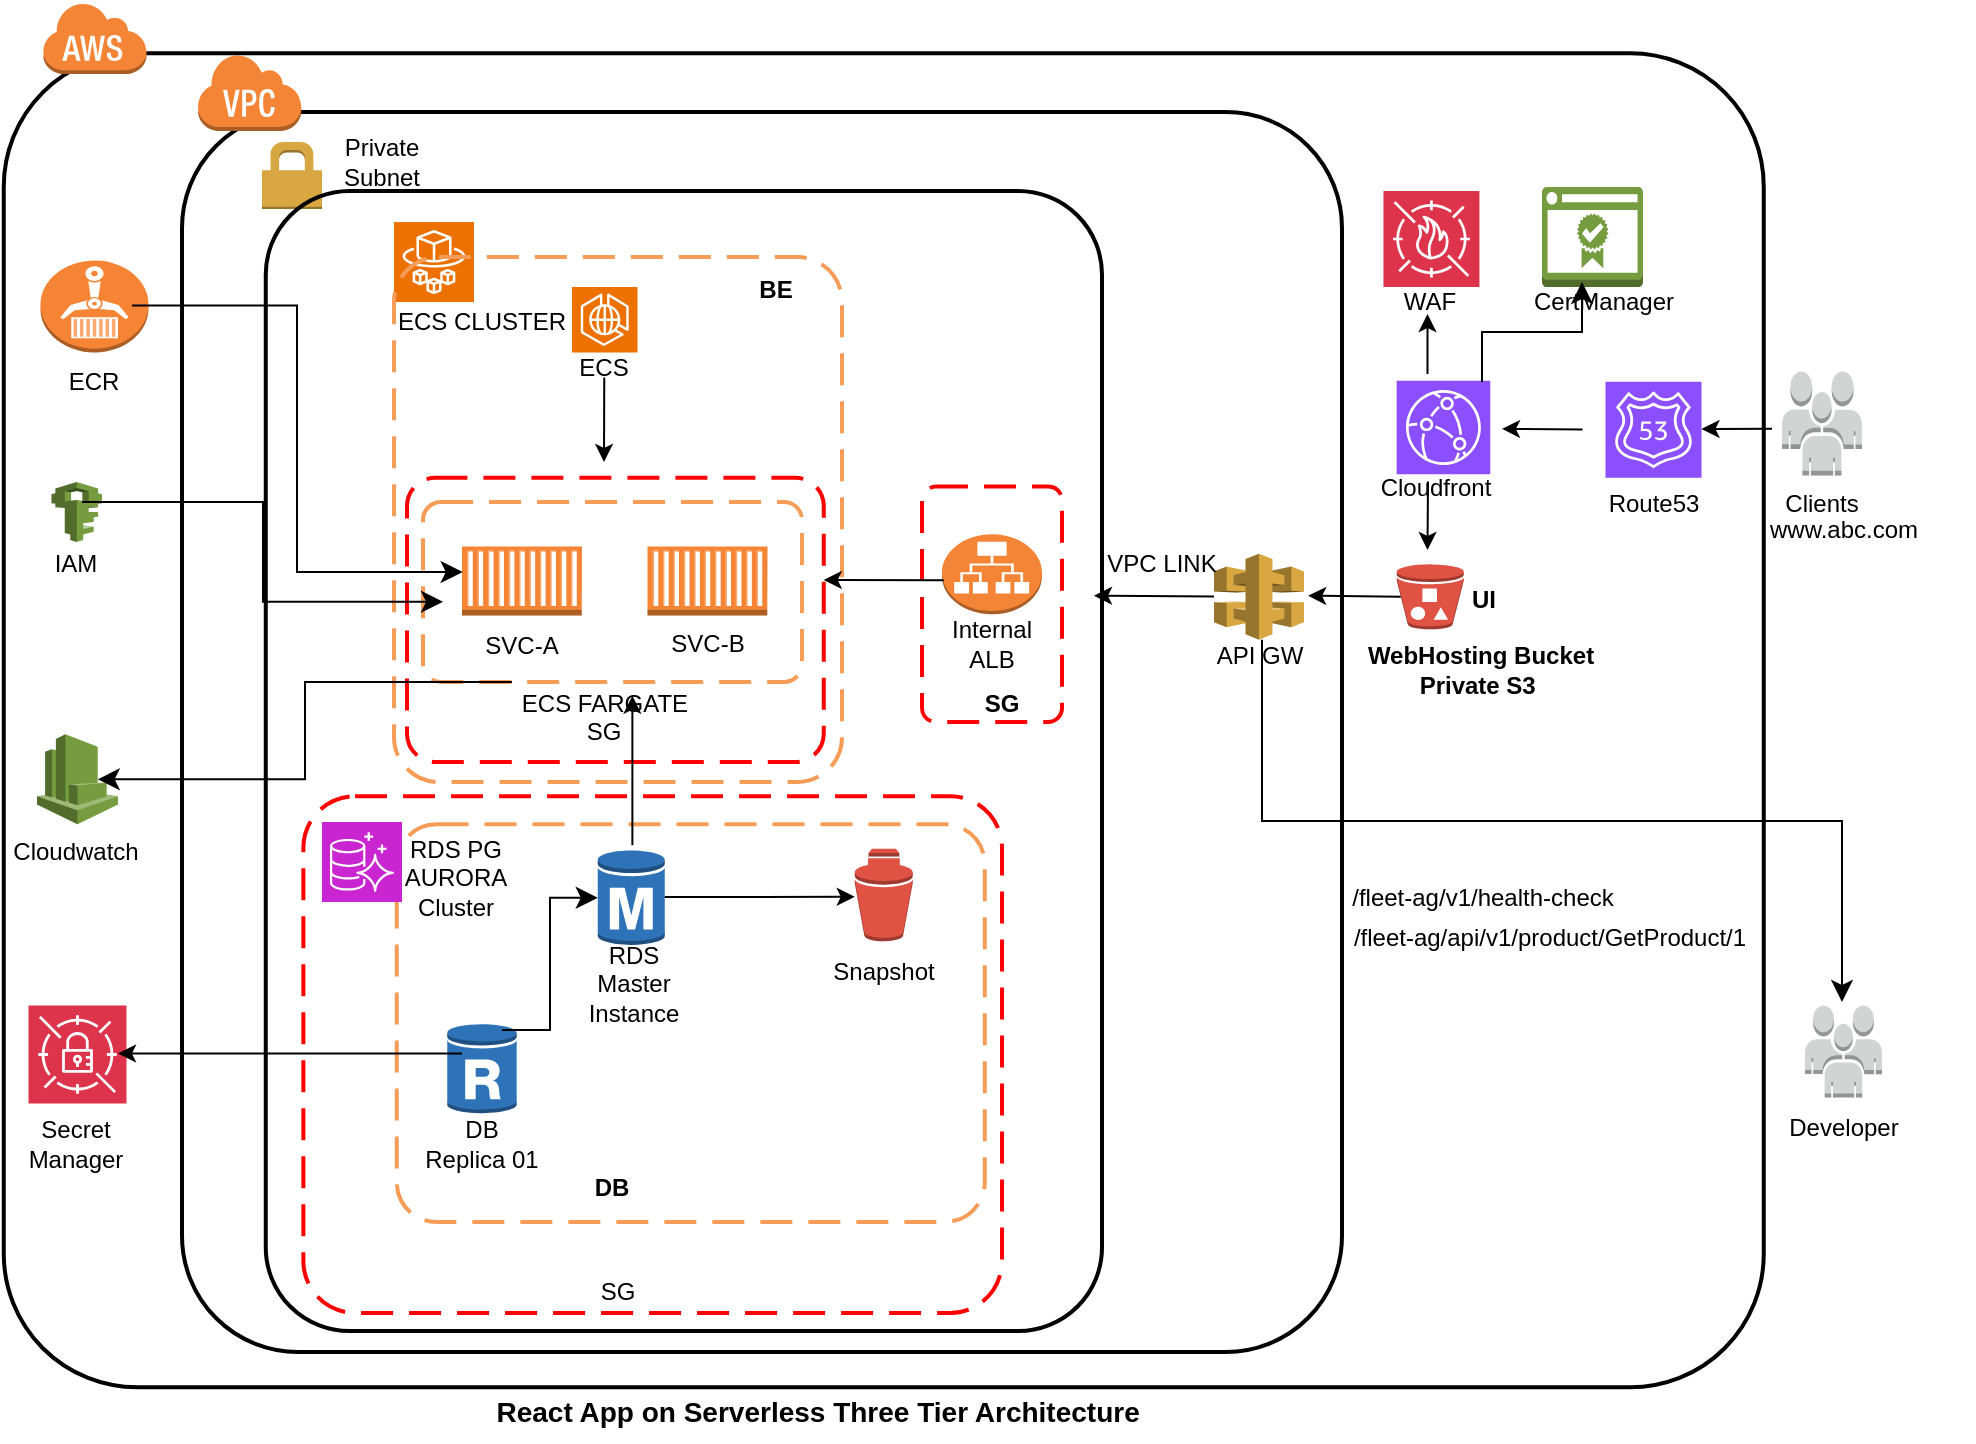 <mxfile version="25.0.3">
  <diagram name="Page-1" id="18jR5IUm4-wpAappTB7k">
    <mxGraphModel dx="1803" dy="1046" grid="1" gridSize="10" guides="1" tooltips="1" connect="1" arrows="1" fold="1" page="1" pageScale="1" pageWidth="850" pageHeight="1400" math="0" shadow="0">
      <root>
        <mxCell id="0" />
        <mxCell id="1" parent="0" />
        <mxCell id="fjNKbBPinnXTNL9WM4Bn-3" value="" style="outlineConnect=0;dashed=0;verticalLabelPosition=bottom;verticalAlign=top;align=center;html=1;shape=mxgraph.aws3.application_load_balancer;fillColor=#F58536;gradientColor=none;" parent="1" vertex="1">
          <mxGeometry x="500" y="476.15" width="50" height="40" as="geometry" />
        </mxCell>
        <mxCell id="fjNKbBPinnXTNL9WM4Bn-4" value="" style="outlineConnect=0;dashed=0;verticalLabelPosition=bottom;verticalAlign=top;align=center;html=1;shape=mxgraph.aws3.api_gateway;fillColor=#D9A741;gradientColor=none;" parent="1" vertex="1">
          <mxGeometry x="636" y="485.85" width="45" height="43" as="geometry" />
        </mxCell>
        <mxCell id="fjNKbBPinnXTNL9WM4Bn-5" value="" style="outlineConnect=0;dashed=0;verticalLabelPosition=bottom;verticalAlign=top;align=center;html=1;shape=mxgraph.aws3.bucket_with_objects;fillColor=#E05243;gradientColor=none;" parent="1" vertex="1">
          <mxGeometry x="727.38" y="491.1" width="33.5" height="32.5" as="geometry" />
        </mxCell>
        <mxCell id="fjNKbBPinnXTNL9WM4Bn-15" value="Private Subnet" style="text;html=1;align=center;verticalAlign=middle;whiteSpace=wrap;rounded=0;" parent="1" vertex="1">
          <mxGeometry x="190" y="274.5" width="60" height="30" as="geometry" />
        </mxCell>
        <mxCell id="fjNKbBPinnXTNL9WM4Bn-35" value="www.abc.com" style="text;html=1;align=center;verticalAlign=middle;whiteSpace=wrap;rounded=0;" parent="1" vertex="1">
          <mxGeometry x="885.75" y="394.75" width="130" height="157.5" as="geometry" />
        </mxCell>
        <mxCell id="fjNKbBPinnXTNL9WM4Bn-57" value="API GW" style="text;html=1;align=center;verticalAlign=middle;whiteSpace=wrap;rounded=0;" parent="1" vertex="1">
          <mxGeometry x="628.5" y="522" width="60" height="30" as="geometry" />
        </mxCell>
        <mxCell id="fjNKbBPinnXTNL9WM4Bn-67" value="VPC LINK" style="text;html=1;align=center;verticalAlign=middle;whiteSpace=wrap;rounded=0;" parent="1" vertex="1">
          <mxGeometry x="580" y="476.15" width="60" height="30" as="geometry" />
        </mxCell>
        <mxCell id="fjNKbBPinnXTNL9WM4Bn-84" value="/fleet-ag/api/v1/product/GetProduct/1" style="text;html=1;align=center;verticalAlign=middle;whiteSpace=wrap;rounded=0;" parent="1" vertex="1">
          <mxGeometry x="688.5" y="663.38" width="229.75" height="30" as="geometry" />
        </mxCell>
        <mxCell id="fjNKbBPinnXTNL9WM4Bn-85" value="/fleet-ag/v1/health-check" style="text;html=1;align=center;verticalAlign=middle;whiteSpace=wrap;rounded=0;" parent="1" vertex="1">
          <mxGeometry x="700" y="642.88" width="141" height="30" as="geometry" />
        </mxCell>
        <mxCell id="fjNKbBPinnXTNL9WM4Bn-92" value="" style="outlineConnect=0;dashed=0;verticalLabelPosition=bottom;verticalAlign=top;align=center;html=1;shape=mxgraph.aws3.users;fillColor=#D2D3D3;gradientColor=none;" parent="1" vertex="1">
          <mxGeometry x="931.5" y="711.75" width="38.5" height="46" as="geometry" />
        </mxCell>
        <mxCell id="fjNKbBPinnXTNL9WM4Bn-93" value="Developer" style="text;html=1;align=center;verticalAlign=middle;whiteSpace=wrap;rounded=0;" parent="1" vertex="1">
          <mxGeometry x="920.75" y="757.75" width="60" height="30" as="geometry" />
        </mxCell>
        <mxCell id="fjNKbBPinnXTNL9WM4Bn-98" value="Clients" style="text;html=1;align=center;verticalAlign=middle;whiteSpace=wrap;rounded=0;" parent="1" vertex="1">
          <mxGeometry x="910" y="446.15" width="60" height="30" as="geometry" />
        </mxCell>
        <mxCell id="jWgn3CXW3hCYVttjlozP-20" value="ECS FARGATE" style="text;html=1;align=center;verticalAlign=middle;whiteSpace=wrap;rounded=0;" parent="1" vertex="1">
          <mxGeometry x="287.07" y="546.15" width="88.62" height="30" as="geometry" />
        </mxCell>
        <mxCell id="jWgn3CXW3hCYVttjlozP-25" value="" style="rounded=1;arcSize=10;dashed=1;strokeColor=#ff0000;fillColor=none;gradientColor=none;dashPattern=8 4;strokeWidth=2;" parent="1" vertex="1">
          <mxGeometry x="490" y="452.25" width="70" height="117.75" as="geometry" />
        </mxCell>
        <mxCell id="jWgn3CXW3hCYVttjlozP-27" value="" style="dashed=0;html=1;shape=mxgraph.aws3.permissions;fillColor=#D9A741;gradientColor=none;dashed=0;" parent="1" vertex="1">
          <mxGeometry x="160" y="280" width="30" height="33.5" as="geometry" />
        </mxCell>
        <mxCell id="jWgn3CXW3hCYVttjlozP-30" value="" style="outlineConnect=0;dashed=0;verticalLabelPosition=bottom;verticalAlign=top;align=center;html=1;shape=mxgraph.aws3.snapshot;fillColor=#E05243;gradientColor=none;" parent="1" vertex="1">
          <mxGeometry x="456.38" y="633.38" width="29" height="46.25" as="geometry" />
        </mxCell>
        <mxCell id="jWgn3CXW3hCYVttjlozP-32" value="" style="outlineConnect=0;dashed=0;verticalLabelPosition=bottom;verticalAlign=top;align=center;html=1;shape=mxgraph.aws3.cloudwatch;fillColor=#759C3E;gradientColor=none;" parent="1" vertex="1">
          <mxGeometry x="47.5" y="576.15" width="40.5" height="45" as="geometry" />
        </mxCell>
        <mxCell id="jWgn3CXW3hCYVttjlozP-34" value="Cloudwatch" style="text;html=1;align=center;verticalAlign=middle;whiteSpace=wrap;rounded=0;" parent="1" vertex="1">
          <mxGeometry x="37.38" y="620" width="60" height="30" as="geometry" />
        </mxCell>
        <mxCell id="WS8RE65tCZXlaoePpWTr-2" value="" style="sketch=0;points=[[0,0,0],[0.25,0,0],[0.5,0,0],[0.75,0,0],[1,0,0],[0,1,0],[0.25,1,0],[0.5,1,0],[0.75,1,0],[1,1,0],[0,0.25,0],[0,0.5,0],[0,0.75,0],[1,0.25,0],[1,0.5,0],[1,0.75,0]];outlineConnect=0;fontColor=#232F3E;fillColor=#ED7100;strokeColor=#ffffff;dashed=0;verticalLabelPosition=bottom;verticalAlign=top;align=center;html=1;fontSize=12;fontStyle=0;aspect=fixed;shape=mxgraph.aws4.resourceIcon;resIcon=mxgraph.aws4.ecs_anywhere;" vertex="1" parent="1">
          <mxGeometry x="314.99" y="352.5" width="32.75" height="32.75" as="geometry" />
        </mxCell>
        <mxCell id="WS8RE65tCZXlaoePpWTr-4" value="" style="outlineConnect=0;dashed=0;verticalLabelPosition=bottom;verticalAlign=top;align=center;html=1;shape=mxgraph.aws3.ec2_compute_container;fillColor=#F58534;gradientColor=none;" vertex="1" parent="1">
          <mxGeometry x="260" y="482.25" width="60" height="34.5" as="geometry" />
        </mxCell>
        <mxCell id="WS8RE65tCZXlaoePpWTr-5" value="" style="outlineConnect=0;dashed=0;verticalLabelPosition=bottom;verticalAlign=top;align=center;html=1;shape=mxgraph.aws3.ec2_compute_container;fillColor=#F58534;gradientColor=none;" vertex="1" parent="1">
          <mxGeometry x="352.75" y="482.25" width="60" height="34.5" as="geometry" />
        </mxCell>
        <mxCell id="WS8RE65tCZXlaoePpWTr-7" value="SVC-B" style="text;html=1;align=center;verticalAlign=middle;whiteSpace=wrap;rounded=0;" vertex="1" parent="1">
          <mxGeometry x="352.75" y="516.15" width="60" height="30" as="geometry" />
        </mxCell>
        <mxCell id="WS8RE65tCZXlaoePpWTr-9" value="" style="endArrow=classic;html=1;rounded=0;exitX=0.06;exitY=0.5;exitDx=0;exitDy=0;exitPerimeter=0;" edge="1" parent="1" source="fjNKbBPinnXTNL9WM4Bn-5">
          <mxGeometry width="50" height="50" relative="1" as="geometry">
            <mxPoint x="720.72" y="507.23" as="sourcePoint" />
            <mxPoint x="683.09" y="506.85" as="targetPoint" />
          </mxGeometry>
        </mxCell>
        <mxCell id="WS8RE65tCZXlaoePpWTr-13" value="ECS" style="text;html=1;align=center;verticalAlign=middle;whiteSpace=wrap;rounded=0;" vertex="1" parent="1">
          <mxGeometry x="301.38" y="377.75" width="60" height="30" as="geometry" />
        </mxCell>
        <mxCell id="WS8RE65tCZXlaoePpWTr-17" value="" style="sketch=0;points=[[0,0,0],[0.25,0,0],[0.5,0,0],[0.75,0,0],[1,0,0],[0,1,0],[0.25,1,0],[0.5,1,0],[0.75,1,0],[1,1,0],[0,0.25,0],[0,0.5,0],[0,0.75,0],[1,0.25,0],[1,0.5,0],[1,0.75,0]];outlineConnect=0;fontColor=#232F3E;fillColor=#DD344C;strokeColor=#ffffff;dashed=0;verticalLabelPosition=bottom;verticalAlign=top;align=center;html=1;fontSize=12;fontStyle=0;aspect=fixed;shape=mxgraph.aws4.resourceIcon;resIcon=mxgraph.aws4.waf;" vertex="1" parent="1">
          <mxGeometry x="720.72" y="304.5" width="48" height="48" as="geometry" />
        </mxCell>
        <mxCell id="WS8RE65tCZXlaoePpWTr-21" value="&lt;b&gt;WebHosting Bucket Private S3&amp;nbsp;&lt;/b&gt;" style="text;html=1;align=center;verticalAlign=middle;whiteSpace=wrap;rounded=0;" vertex="1" parent="1">
          <mxGeometry x="698" y="528.85" width="143" height="30" as="geometry" />
        </mxCell>
        <mxCell id="WS8RE65tCZXlaoePpWTr-22" value="" style="outlineConnect=0;dashed=0;verticalLabelPosition=bottom;verticalAlign=top;align=center;html=1;shape=mxgraph.aws3.certificate_manager_2;fillColor=#759C3E;gradientColor=none;" vertex="1" parent="1">
          <mxGeometry x="800" y="302.5" width="50.5" height="50" as="geometry" />
        </mxCell>
        <mxCell id="WS8RE65tCZXlaoePpWTr-29" value="" style="sketch=0;points=[[0,0,0],[0.25,0,0],[0.5,0,0],[0.75,0,0],[1,0,0],[0,1,0],[0.25,1,0],[0.5,1,0],[0.75,1,0],[1,1,0],[0,0.25,0],[0,0.5,0],[0,0.75,0],[1,0.25,0],[1,0.5,0],[1,0.75,0]];outlineConnect=0;fontColor=#232F3E;fillColor=#8C4FFF;strokeColor=#ffffff;dashed=0;verticalLabelPosition=bottom;verticalAlign=top;align=center;html=1;fontSize=12;fontStyle=0;aspect=fixed;shape=mxgraph.aws4.resourceIcon;resIcon=mxgraph.aws4.cloudfront;" vertex="1" parent="1">
          <mxGeometry x="727.32" y="399.34" width="46.81" height="46.81" as="geometry" />
        </mxCell>
        <mxCell id="WS8RE65tCZXlaoePpWTr-32" value="WAF" style="text;html=1;align=center;verticalAlign=middle;whiteSpace=wrap;rounded=0;" vertex="1" parent="1">
          <mxGeometry x="714.13" y="345" width="60" height="30" as="geometry" />
        </mxCell>
        <mxCell id="WS8RE65tCZXlaoePpWTr-36" value="" style="rounded=1;arcSize=10;dashed=0;fillColor=none;gradientColor=none;strokeWidth=2;" vertex="1" parent="1">
          <mxGeometry x="161.88" y="304.5" width="418.12" height="570" as="geometry" />
        </mxCell>
        <mxCell id="WS8RE65tCZXlaoePpWTr-40" value="" style="endArrow=classic;html=1;rounded=0;" edge="1" parent="1">
          <mxGeometry width="50" height="50" relative="1" as="geometry">
            <mxPoint x="743" y="449.75" as="sourcePoint" />
            <mxPoint x="742.75" y="484" as="targetPoint" />
          </mxGeometry>
        </mxCell>
        <mxCell id="WS8RE65tCZXlaoePpWTr-41" value="Cloudfront" style="text;html=1;align=center;verticalAlign=middle;whiteSpace=wrap;rounded=0;" vertex="1" parent="1">
          <mxGeometry x="717.31" y="438" width="60" height="30" as="geometry" />
        </mxCell>
        <mxCell id="WS8RE65tCZXlaoePpWTr-44" value="" style="endArrow=classic;html=1;rounded=0;" edge="1" parent="1">
          <mxGeometry width="50" height="50" relative="1" as="geometry">
            <mxPoint x="742.75" y="396" as="sourcePoint" />
            <mxPoint x="742.75" y="366" as="targetPoint" />
          </mxGeometry>
        </mxCell>
        <mxCell id="WS8RE65tCZXlaoePpWTr-45" value="" style="endArrow=classic;html=1;rounded=0;" edge="1" parent="1">
          <mxGeometry width="50" height="50" relative="1" as="geometry">
            <mxPoint x="820.25" y="423.76" as="sourcePoint" />
            <mxPoint x="780" y="423.38" as="targetPoint" />
          </mxGeometry>
        </mxCell>
        <mxCell id="WS8RE65tCZXlaoePpWTr-48" value="Route53" style="text;html=1;align=center;verticalAlign=middle;whiteSpace=wrap;rounded=0;" vertex="1" parent="1">
          <mxGeometry x="825.75" y="446.15" width="60" height="30" as="geometry" />
        </mxCell>
        <mxCell id="WS8RE65tCZXlaoePpWTr-49" value="CertManager" style="text;html=1;align=center;verticalAlign=middle;whiteSpace=wrap;rounded=0;" vertex="1" parent="1">
          <mxGeometry x="801" y="345" width="60" height="30" as="geometry" />
        </mxCell>
        <mxCell id="WS8RE65tCZXlaoePpWTr-57" value="" style="endArrow=classic;html=1;rounded=0;" edge="1" parent="1" source="fjNKbBPinnXTNL9WM4Bn-4">
          <mxGeometry width="50" height="50" relative="1" as="geometry">
            <mxPoint x="607" y="506.85" as="sourcePoint" />
            <mxPoint x="576" y="506.85" as="targetPoint" />
          </mxGeometry>
        </mxCell>
        <mxCell id="WS8RE65tCZXlaoePpWTr-58" value="Internal ALB" style="text;html=1;align=center;verticalAlign=middle;whiteSpace=wrap;rounded=0;" vertex="1" parent="1">
          <mxGeometry x="495" y="516.15" width="60" height="30" as="geometry" />
        </mxCell>
        <mxCell id="WS8RE65tCZXlaoePpWTr-60" value="SG" style="text;html=1;align=center;verticalAlign=middle;whiteSpace=wrap;rounded=0;fontStyle=1" vertex="1" parent="1">
          <mxGeometry x="500" y="546.15" width="60" height="30" as="geometry" />
        </mxCell>
        <mxCell id="WS8RE65tCZXlaoePpWTr-63" value="SVC-A" style="text;html=1;align=center;verticalAlign=middle;whiteSpace=wrap;rounded=0;" vertex="1" parent="1">
          <mxGeometry x="260" y="516.75" width="60" height="30" as="geometry" />
        </mxCell>
        <mxCell id="WS8RE65tCZXlaoePpWTr-66" value="" style="rounded=1;arcSize=10;dashed=1;strokeColor=#ff0000;fillColor=none;gradientColor=none;dashPattern=8 4;strokeWidth=2;" vertex="1" parent="1">
          <mxGeometry x="232.5" y="447.88" width="208.38" height="142.12" as="geometry" />
        </mxCell>
        <mxCell id="WS8RE65tCZXlaoePpWTr-67" value="" style="rounded=1;arcSize=10;dashed=1;strokeColor=#F59D56;fillColor=none;gradientColor=none;dashPattern=8 4;strokeWidth=2;" vertex="1" parent="1">
          <mxGeometry x="240.5" y="460" width="189.5" height="90" as="geometry" />
        </mxCell>
        <mxCell id="WS8RE65tCZXlaoePpWTr-68" value="" style="sketch=0;points=[[0,0,0],[0.25,0,0],[0.5,0,0],[0.75,0,0],[1,0,0],[0,1,0],[0.25,1,0],[0.5,1,0],[0.75,1,0],[1,1,0],[0,0.25,0],[0,0.5,0],[0,0.75,0],[1,0.25,0],[1,0.5,0],[1,0.75,0]];outlineConnect=0;fontColor=#232F3E;fillColor=#8C4FFF;strokeColor=#ffffff;dashed=0;verticalLabelPosition=bottom;verticalAlign=top;align=center;html=1;fontSize=12;fontStyle=0;aspect=fixed;shape=mxgraph.aws4.resourceIcon;resIcon=mxgraph.aws4.route_53;" vertex="1" parent="1">
          <mxGeometry x="831.75" y="399.88" width="48" height="48" as="geometry" />
        </mxCell>
        <mxCell id="WS8RE65tCZXlaoePpWTr-70" value="" style="endArrow=classic;html=1;rounded=0;" edge="1" parent="1">
          <mxGeometry width="50" height="50" relative="1" as="geometry">
            <mxPoint x="331.13" y="397.75" as="sourcePoint" />
            <mxPoint x="331" y="440" as="targetPoint" />
          </mxGeometry>
        </mxCell>
        <mxCell id="WS8RE65tCZXlaoePpWTr-71" value="SG" style="text;html=1;align=center;verticalAlign=middle;whiteSpace=wrap;rounded=0;" vertex="1" parent="1">
          <mxGeometry x="301.37" y="560" width="60" height="30" as="geometry" />
        </mxCell>
        <mxCell id="WS8RE65tCZXlaoePpWTr-74" value="" style="sketch=0;points=[[0,0,0],[0.25,0,0],[0.5,0,0],[0.75,0,0],[1,0,0],[0,1,0],[0.25,1,0],[0.5,1,0],[0.75,1,0],[1,1,0],[0,0.25,0],[0,0.5,0],[0,0.75,0],[1,0.25,0],[1,0.5,0],[1,0.75,0]];outlineConnect=0;fontColor=#232F3E;fillColor=#ED7100;strokeColor=#ffffff;dashed=0;verticalLabelPosition=bottom;verticalAlign=top;align=center;html=1;fontSize=12;fontStyle=0;aspect=fixed;shape=mxgraph.aws4.resourceIcon;resIcon=mxgraph.aws4.fargate;" vertex="1" parent="1">
          <mxGeometry x="226" y="320" width="40" height="40" as="geometry" />
        </mxCell>
        <mxCell id="WS8RE65tCZXlaoePpWTr-75" value="ECS CLUSTER" style="text;html=1;align=center;verticalAlign=middle;whiteSpace=wrap;rounded=0;" vertex="1" parent="1">
          <mxGeometry x="220" y="355.25" width="100" height="30" as="geometry" />
        </mxCell>
        <mxCell id="WS8RE65tCZXlaoePpWTr-77" value="" style="rounded=1;arcSize=10;dashed=1;strokeColor=#F59D56;fillColor=none;gradientColor=none;dashPattern=8 4;strokeWidth=2;" vertex="1" parent="1">
          <mxGeometry x="226" y="337.5" width="224" height="262.5" as="geometry" />
        </mxCell>
        <mxCell id="WS8RE65tCZXlaoePpWTr-78" value="" style="outlineConnect=0;dashed=0;verticalLabelPosition=bottom;verticalAlign=top;align=center;html=1;shape=mxgraph.aws3.rds_db_instance;fillColor=#2E73B8;gradientColor=none;" vertex="1" parent="1">
          <mxGeometry x="327.88" y="633.38" width="33.5" height="49" as="geometry" />
        </mxCell>
        <mxCell id="WS8RE65tCZXlaoePpWTr-79" value="" style="outlineConnect=0;dashed=0;verticalLabelPosition=bottom;verticalAlign=top;align=center;html=1;shape=mxgraph.aws3.rds_db_instance_read_replica;fillColor=#2E73B8;gradientColor=none;" vertex="1" parent="1">
          <mxGeometry x="252.63" y="720.26" width="34.75" height="46" as="geometry" />
        </mxCell>
        <mxCell id="WS8RE65tCZXlaoePpWTr-83" value="" style="edgeStyle=elbowEdgeStyle;elbow=horizontal;endArrow=classic;html=1;curved=0;rounded=0;endSize=8;startSize=8;entryX=0;entryY=0.5;entryDx=0;entryDy=0;entryPerimeter=0;" edge="1" parent="1" target="WS8RE65tCZXlaoePpWTr-78">
          <mxGeometry width="50" height="50" relative="1" as="geometry">
            <mxPoint x="280" y="724" as="sourcePoint" />
            <mxPoint x="314.99" y="653.5" as="targetPoint" />
          </mxGeometry>
        </mxCell>
        <mxCell id="WS8RE65tCZXlaoePpWTr-85" value="DB Replica 01" style="text;html=1;align=center;verticalAlign=middle;whiteSpace=wrap;rounded=0;" vertex="1" parent="1">
          <mxGeometry x="240" y="766.26" width="60" height="30" as="geometry" />
        </mxCell>
        <mxCell id="WS8RE65tCZXlaoePpWTr-88" value="" style="rounded=1;arcSize=10;dashed=1;strokeColor=#F59D56;fillColor=none;gradientColor=none;dashPattern=8 4;strokeWidth=2;" vertex="1" parent="1">
          <mxGeometry x="227.38" y="621.15" width="294" height="198.85" as="geometry" />
        </mxCell>
        <mxCell id="WS8RE65tCZXlaoePpWTr-89" value="" style="endArrow=classic;html=1;rounded=0;" edge="1" parent="1">
          <mxGeometry width="50" height="50" relative="1" as="geometry">
            <mxPoint x="361.37" y="657.5" as="sourcePoint" />
            <mxPoint x="456.37" y="657.38" as="targetPoint" />
          </mxGeometry>
        </mxCell>
        <mxCell id="WS8RE65tCZXlaoePpWTr-90" value="Snapshot" style="text;html=1;align=center;verticalAlign=middle;whiteSpace=wrap;rounded=0;" vertex="1" parent="1">
          <mxGeometry x="440.88" y="679.63" width="60" height="30" as="geometry" />
        </mxCell>
        <mxCell id="WS8RE65tCZXlaoePpWTr-92" value="" style="endArrow=classic;html=1;rounded=0;" edge="1" parent="1">
          <mxGeometry width="50" height="50" relative="1" as="geometry">
            <mxPoint x="500.88" y="499.15" as="sourcePoint" />
            <mxPoint x="440.88" y="499" as="targetPoint" />
          </mxGeometry>
        </mxCell>
        <mxCell id="WS8RE65tCZXlaoePpWTr-93" value="" style="sketch=0;points=[[0,0,0],[0.25,0,0],[0.5,0,0],[0.75,0,0],[1,0,0],[0,1,0],[0.25,1,0],[0.5,1,0],[0.75,1,0],[1,1,0],[0,0.25,0],[0,0.5,0],[0,0.75,0],[1,0.25,0],[1,0.5,0],[1,0.75,0]];outlineConnect=0;fontColor=#232F3E;fillColor=#C925D1;strokeColor=#ffffff;dashed=0;verticalLabelPosition=bottom;verticalAlign=top;align=center;html=1;fontSize=12;fontStyle=0;aspect=fixed;shape=mxgraph.aws4.resourceIcon;resIcon=mxgraph.aws4.aurora;" vertex="1" parent="1">
          <mxGeometry x="190" y="620" width="40" height="40" as="geometry" />
        </mxCell>
        <mxCell id="WS8RE65tCZXlaoePpWTr-94" value="RDS PG AURORA Cluster" style="text;html=1;align=center;verticalAlign=middle;whiteSpace=wrap;rounded=0;" vertex="1" parent="1">
          <mxGeometry x="227.38" y="633.38" width="60" height="30" as="geometry" />
        </mxCell>
        <mxCell id="WS8RE65tCZXlaoePpWTr-95" value="RDS Master Instance" style="text;html=1;align=center;verticalAlign=middle;whiteSpace=wrap;rounded=0;" vertex="1" parent="1">
          <mxGeometry x="315.69" y="686.26" width="60" height="30" as="geometry" />
        </mxCell>
        <mxCell id="WS8RE65tCZXlaoePpWTr-96" value="" style="rounded=1;arcSize=10;dashed=1;strokeColor=#ff0000;fillColor=none;gradientColor=none;dashPattern=8 4;strokeWidth=2;" vertex="1" parent="1">
          <mxGeometry x="180.69" y="607.07" width="349.31" height="258.37" as="geometry" />
        </mxCell>
        <mxCell id="WS8RE65tCZXlaoePpWTr-97" value="SG" style="text;html=1;align=center;verticalAlign=middle;whiteSpace=wrap;rounded=0;" vertex="1" parent="1">
          <mxGeometry x="308" y="840" width="60" height="30" as="geometry" />
        </mxCell>
        <mxCell id="WS8RE65tCZXlaoePpWTr-99" value="" style="rounded=1;arcSize=10;dashed=0;fillColor=none;gradientColor=none;strokeWidth=2;" vertex="1" parent="1">
          <mxGeometry x="120" y="265" width="580" height="620" as="geometry" />
        </mxCell>
        <mxCell id="WS8RE65tCZXlaoePpWTr-100" value="" style="dashed=0;html=1;shape=mxgraph.aws3.virtual_private_cloud;fillColor=#F58536;gradientColor=none;dashed=0;" vertex="1" parent="1">
          <mxGeometry x="127.63" y="235.65" width="52" height="38.85" as="geometry" />
        </mxCell>
        <mxCell id="WS8RE65tCZXlaoePpWTr-104" value="" style="outlineConnect=0;dashed=0;verticalLabelPosition=bottom;verticalAlign=top;align=center;html=1;shape=mxgraph.aws3.ecr;fillColor=#F58534;gradientColor=none;" vertex="1" parent="1">
          <mxGeometry x="49.25" y="339.25" width="54" height="46" as="geometry" />
        </mxCell>
        <mxCell id="WS8RE65tCZXlaoePpWTr-105" value="ECR" style="text;html=1;align=center;verticalAlign=middle;whiteSpace=wrap;rounded=0;" vertex="1" parent="1">
          <mxGeometry x="46.25" y="385.25" width="60" height="30" as="geometry" />
        </mxCell>
        <mxCell id="WS8RE65tCZXlaoePpWTr-108" value="" style="outlineConnect=0;dashed=0;verticalLabelPosition=bottom;verticalAlign=top;align=center;html=1;shape=mxgraph.aws3.iam;fillColor=#759C3E;gradientColor=none;" vertex="1" parent="1">
          <mxGeometry x="54.75" y="450" width="25.25" height="30" as="geometry" />
        </mxCell>
        <mxCell id="WS8RE65tCZXlaoePpWTr-109" value="IAM" style="text;html=1;align=center;verticalAlign=middle;whiteSpace=wrap;rounded=0;" vertex="1" parent="1">
          <mxGeometry x="37.38" y="476.15" width="60" height="30" as="geometry" />
        </mxCell>
        <mxCell id="WS8RE65tCZXlaoePpWTr-110" value="" style="sketch=0;points=[[0,0,0],[0.25,0,0],[0.5,0,0],[0.75,0,0],[1,0,0],[0,1,0],[0.25,1,0],[0.5,1,0],[0.75,1,0],[1,1,0],[0,0.25,0],[0,0.5,0],[0,0.75,0],[1,0.25,0],[1,0.5,0],[1,0.75,0]];outlineConnect=0;fontColor=#232F3E;fillColor=#DD344C;strokeColor=#ffffff;dashed=0;verticalLabelPosition=bottom;verticalAlign=top;align=center;html=1;fontSize=12;fontStyle=0;aspect=fixed;shape=mxgraph.aws4.resourceIcon;resIcon=mxgraph.aws4.secrets_manager;" vertex="1" parent="1">
          <mxGeometry x="43.25" y="711.75" width="49" height="49" as="geometry" />
        </mxCell>
        <mxCell id="WS8RE65tCZXlaoePpWTr-111" value="Secret Manager" style="text;html=1;align=center;verticalAlign=middle;whiteSpace=wrap;rounded=0;" vertex="1" parent="1">
          <mxGeometry x="37.38" y="766.26" width="60" height="30" as="geometry" />
        </mxCell>
        <mxCell id="WS8RE65tCZXlaoePpWTr-112" value="" style="outlineConnect=0;dashed=0;verticalLabelPosition=bottom;verticalAlign=top;align=center;html=1;shape=mxgraph.aws3.users;fillColor=#D2D3D3;gradientColor=none;" vertex="1" parent="1">
          <mxGeometry x="920" y="394.75" width="40" height="52" as="geometry" />
        </mxCell>
        <mxCell id="WS8RE65tCZXlaoePpWTr-113" value="" style="endArrow=classic;html=1;rounded=0;" edge="1" parent="1">
          <mxGeometry width="50" height="50" relative="1" as="geometry">
            <mxPoint x="345.19" y="631.58" as="sourcePoint" />
            <mxPoint x="345.19" y="556.84" as="targetPoint" />
          </mxGeometry>
        </mxCell>
        <mxCell id="WS8RE65tCZXlaoePpWTr-119" value="" style="edgeStyle=elbowEdgeStyle;elbow=horizontal;endArrow=classic;html=1;curved=0;rounded=0;endSize=8;startSize=8;entryX=0.242;entryY=0.371;entryDx=0;entryDy=0;entryPerimeter=0;" edge="1" parent="1" target="WS8RE65tCZXlaoePpWTr-99">
          <mxGeometry width="50" height="50" relative="1" as="geometry">
            <mxPoint x="95" y="361.75" as="sourcePoint" />
            <mxPoint x="145" y="561.75" as="targetPoint" />
          </mxGeometry>
        </mxCell>
        <mxCell id="WS8RE65tCZXlaoePpWTr-120" value="" style="edgeStyle=elbowEdgeStyle;elbow=horizontal;endArrow=classic;html=1;curved=0;rounded=0;endSize=8;startSize=8;entryX=0.225;entryY=0.395;entryDx=0;entryDy=0;entryPerimeter=0;" edge="1" parent="1" target="WS8RE65tCZXlaoePpWTr-99">
          <mxGeometry width="50" height="50" relative="1" as="geometry">
            <mxPoint x="70" y="460" as="sourcePoint" />
            <mxPoint x="220" y="490" as="targetPoint" />
          </mxGeometry>
        </mxCell>
        <mxCell id="WS8RE65tCZXlaoePpWTr-122" value="" style="edgeStyle=elbowEdgeStyle;elbow=horizontal;endArrow=classic;html=1;curved=0;rounded=0;endSize=8;startSize=8;entryX=0.75;entryY=0.5;entryDx=0;entryDy=0;entryPerimeter=0;" edge="1" parent="1" target="jWgn3CXW3hCYVttjlozP-32">
          <mxGeometry width="50" height="50" relative="1" as="geometry">
            <mxPoint x="285" y="550" as="sourcePoint" />
            <mxPoint x="155" y="710" as="targetPoint" />
          </mxGeometry>
        </mxCell>
        <mxCell id="WS8RE65tCZXlaoePpWTr-124" value="" style="endArrow=classic;html=1;rounded=0;exitX=0.111;exitY=0.576;exitDx=0;exitDy=0;exitPerimeter=0;" edge="1" parent="1" source="WS8RE65tCZXlaoePpWTr-88">
          <mxGeometry width="50" height="50" relative="1" as="geometry">
            <mxPoint x="208" y="735.75" as="sourcePoint" />
            <mxPoint x="88" y="735.75" as="targetPoint" />
          </mxGeometry>
        </mxCell>
        <mxCell id="WS8RE65tCZXlaoePpWTr-125" value="" style="endArrow=classic;html=1;rounded=0;" edge="1" parent="1">
          <mxGeometry width="50" height="50" relative="1" as="geometry">
            <mxPoint x="915" y="423.38" as="sourcePoint" />
            <mxPoint x="879.75" y="423.5" as="targetPoint" />
          </mxGeometry>
        </mxCell>
        <mxCell id="WS8RE65tCZXlaoePpWTr-131" value="" style="edgeStyle=elbowEdgeStyle;elbow=vertical;endArrow=classic;html=1;curved=0;rounded=0;endSize=8;startSize=8;" edge="1" parent="1">
          <mxGeometry width="50" height="50" relative="1" as="geometry">
            <mxPoint x="770" y="400" as="sourcePoint" />
            <mxPoint x="820" y="350" as="targetPoint" />
          </mxGeometry>
        </mxCell>
        <mxCell id="WS8RE65tCZXlaoePpWTr-137" value="" style="edgeStyle=elbowEdgeStyle;elbow=vertical;endArrow=classic;html=1;curved=0;rounded=0;endSize=8;startSize=8;" edge="1" parent="1">
          <mxGeometry width="50" height="50" relative="1" as="geometry">
            <mxPoint x="660" y="528.85" as="sourcePoint" />
            <mxPoint x="950" y="710" as="targetPoint" />
          </mxGeometry>
        </mxCell>
        <mxCell id="WS8RE65tCZXlaoePpWTr-138" value="" style="rounded=1;arcSize=10;dashed=0;fillColor=none;gradientColor=none;strokeWidth=2;" vertex="1" parent="1">
          <mxGeometry x="30.88" y="235.65" width="880" height="667" as="geometry" />
        </mxCell>
        <mxCell id="WS8RE65tCZXlaoePpWTr-139" value="" style="dashed=0;html=1;shape=mxgraph.aws3.cloud;fillColor=#F58536;gradientColor=none;dashed=0;" vertex="1" parent="1">
          <mxGeometry x="50.25" y="210" width="52" height="36" as="geometry" />
        </mxCell>
        <mxCell id="WS8RE65tCZXlaoePpWTr-142" value="&lt;font style=&quot;font-size: 14px;&quot;&gt;&lt;b&gt;React App on Serverless Three Tier Architecture&amp;nbsp;&lt;/b&gt;&lt;/font&gt;" style="text;html=1;align=center;verticalAlign=middle;whiteSpace=wrap;rounded=0;" vertex="1" parent="1">
          <mxGeometry x="270" y="900" width="340" height="30" as="geometry" />
        </mxCell>
        <mxCell id="WS8RE65tCZXlaoePpWTr-143" value="&lt;b&gt;BE&lt;/b&gt;" style="text;html=1;align=center;verticalAlign=middle;whiteSpace=wrap;rounded=0;" vertex="1" parent="1">
          <mxGeometry x="387" y="339.25" width="60" height="30" as="geometry" />
        </mxCell>
        <mxCell id="WS8RE65tCZXlaoePpWTr-144" value="&lt;b&gt;DB&lt;/b&gt;" style="text;html=1;align=center;verticalAlign=middle;whiteSpace=wrap;rounded=0;" vertex="1" parent="1">
          <mxGeometry x="305.25" y="787.75" width="60" height="30" as="geometry" />
        </mxCell>
        <mxCell id="WS8RE65tCZXlaoePpWTr-145" value="&lt;b&gt;UI&lt;/b&gt;" style="text;html=1;align=center;verticalAlign=middle;whiteSpace=wrap;rounded=0;" vertex="1" parent="1">
          <mxGeometry x="741" y="493.6" width="60" height="30" as="geometry" />
        </mxCell>
      </root>
    </mxGraphModel>
  </diagram>
</mxfile>
